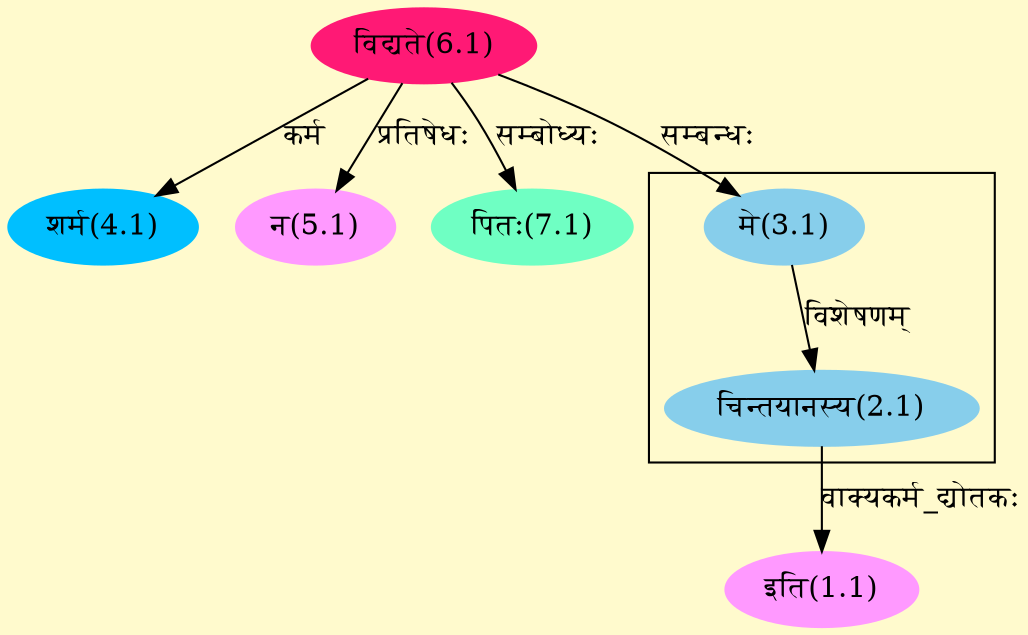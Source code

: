 digraph G{
rankdir=BT;
 compound=true;
 bgcolor="lemonchiffon1";

subgraph cluster_1{
Node2_1 [style=filled, color="#87CEEB" label = "चिन्तयानस्य(2.1)"]
Node3_1 [style=filled, color="#87CEEB" label = "मे(3.1)"]

}
Node1_1 [style=filled, color="#FF99FF" label = "इति(1.1)"]
Node2_1 [style=filled, color="#87CEEB" label = "चिन्तयानस्य(2.1)"]
Node3_1 [style=filled, color="#87CEEB" label = "मे(3.1)"]
Node6_1 [style=filled, color="#FF1975" label = "विद्यते(6.1)"]
Node4_1 [style=filled, color="#00BFFF" label = "शर्म(4.1)"]
Node5_1 [style=filled, color="#FF99FF" label = "न(5.1)"]
Node [style=filled, color="" label = "()"]
Node7_1 [style=filled, color="#6FFFC3" label = "पितः(7.1)"]
/* Start of Relations section */

Node1_1 -> Node2_1 [  label="वाक्यकर्म_द्योतकः"  dir="back" ]
Node2_1 -> Node3_1 [  label="विशेषणम्"  dir="back" ]
Node3_1 -> Node6_1 [  label="सम्बन्धः"  dir="back" ]
Node4_1 -> Node6_1 [  label="कर्म"  dir="back" ]
Node5_1 -> Node6_1 [  label="प्रतिषेधः"  dir="back" ]
Node7_1 -> Node6_1 [  label="सम्बोध्यः"  dir="back" ]
}
